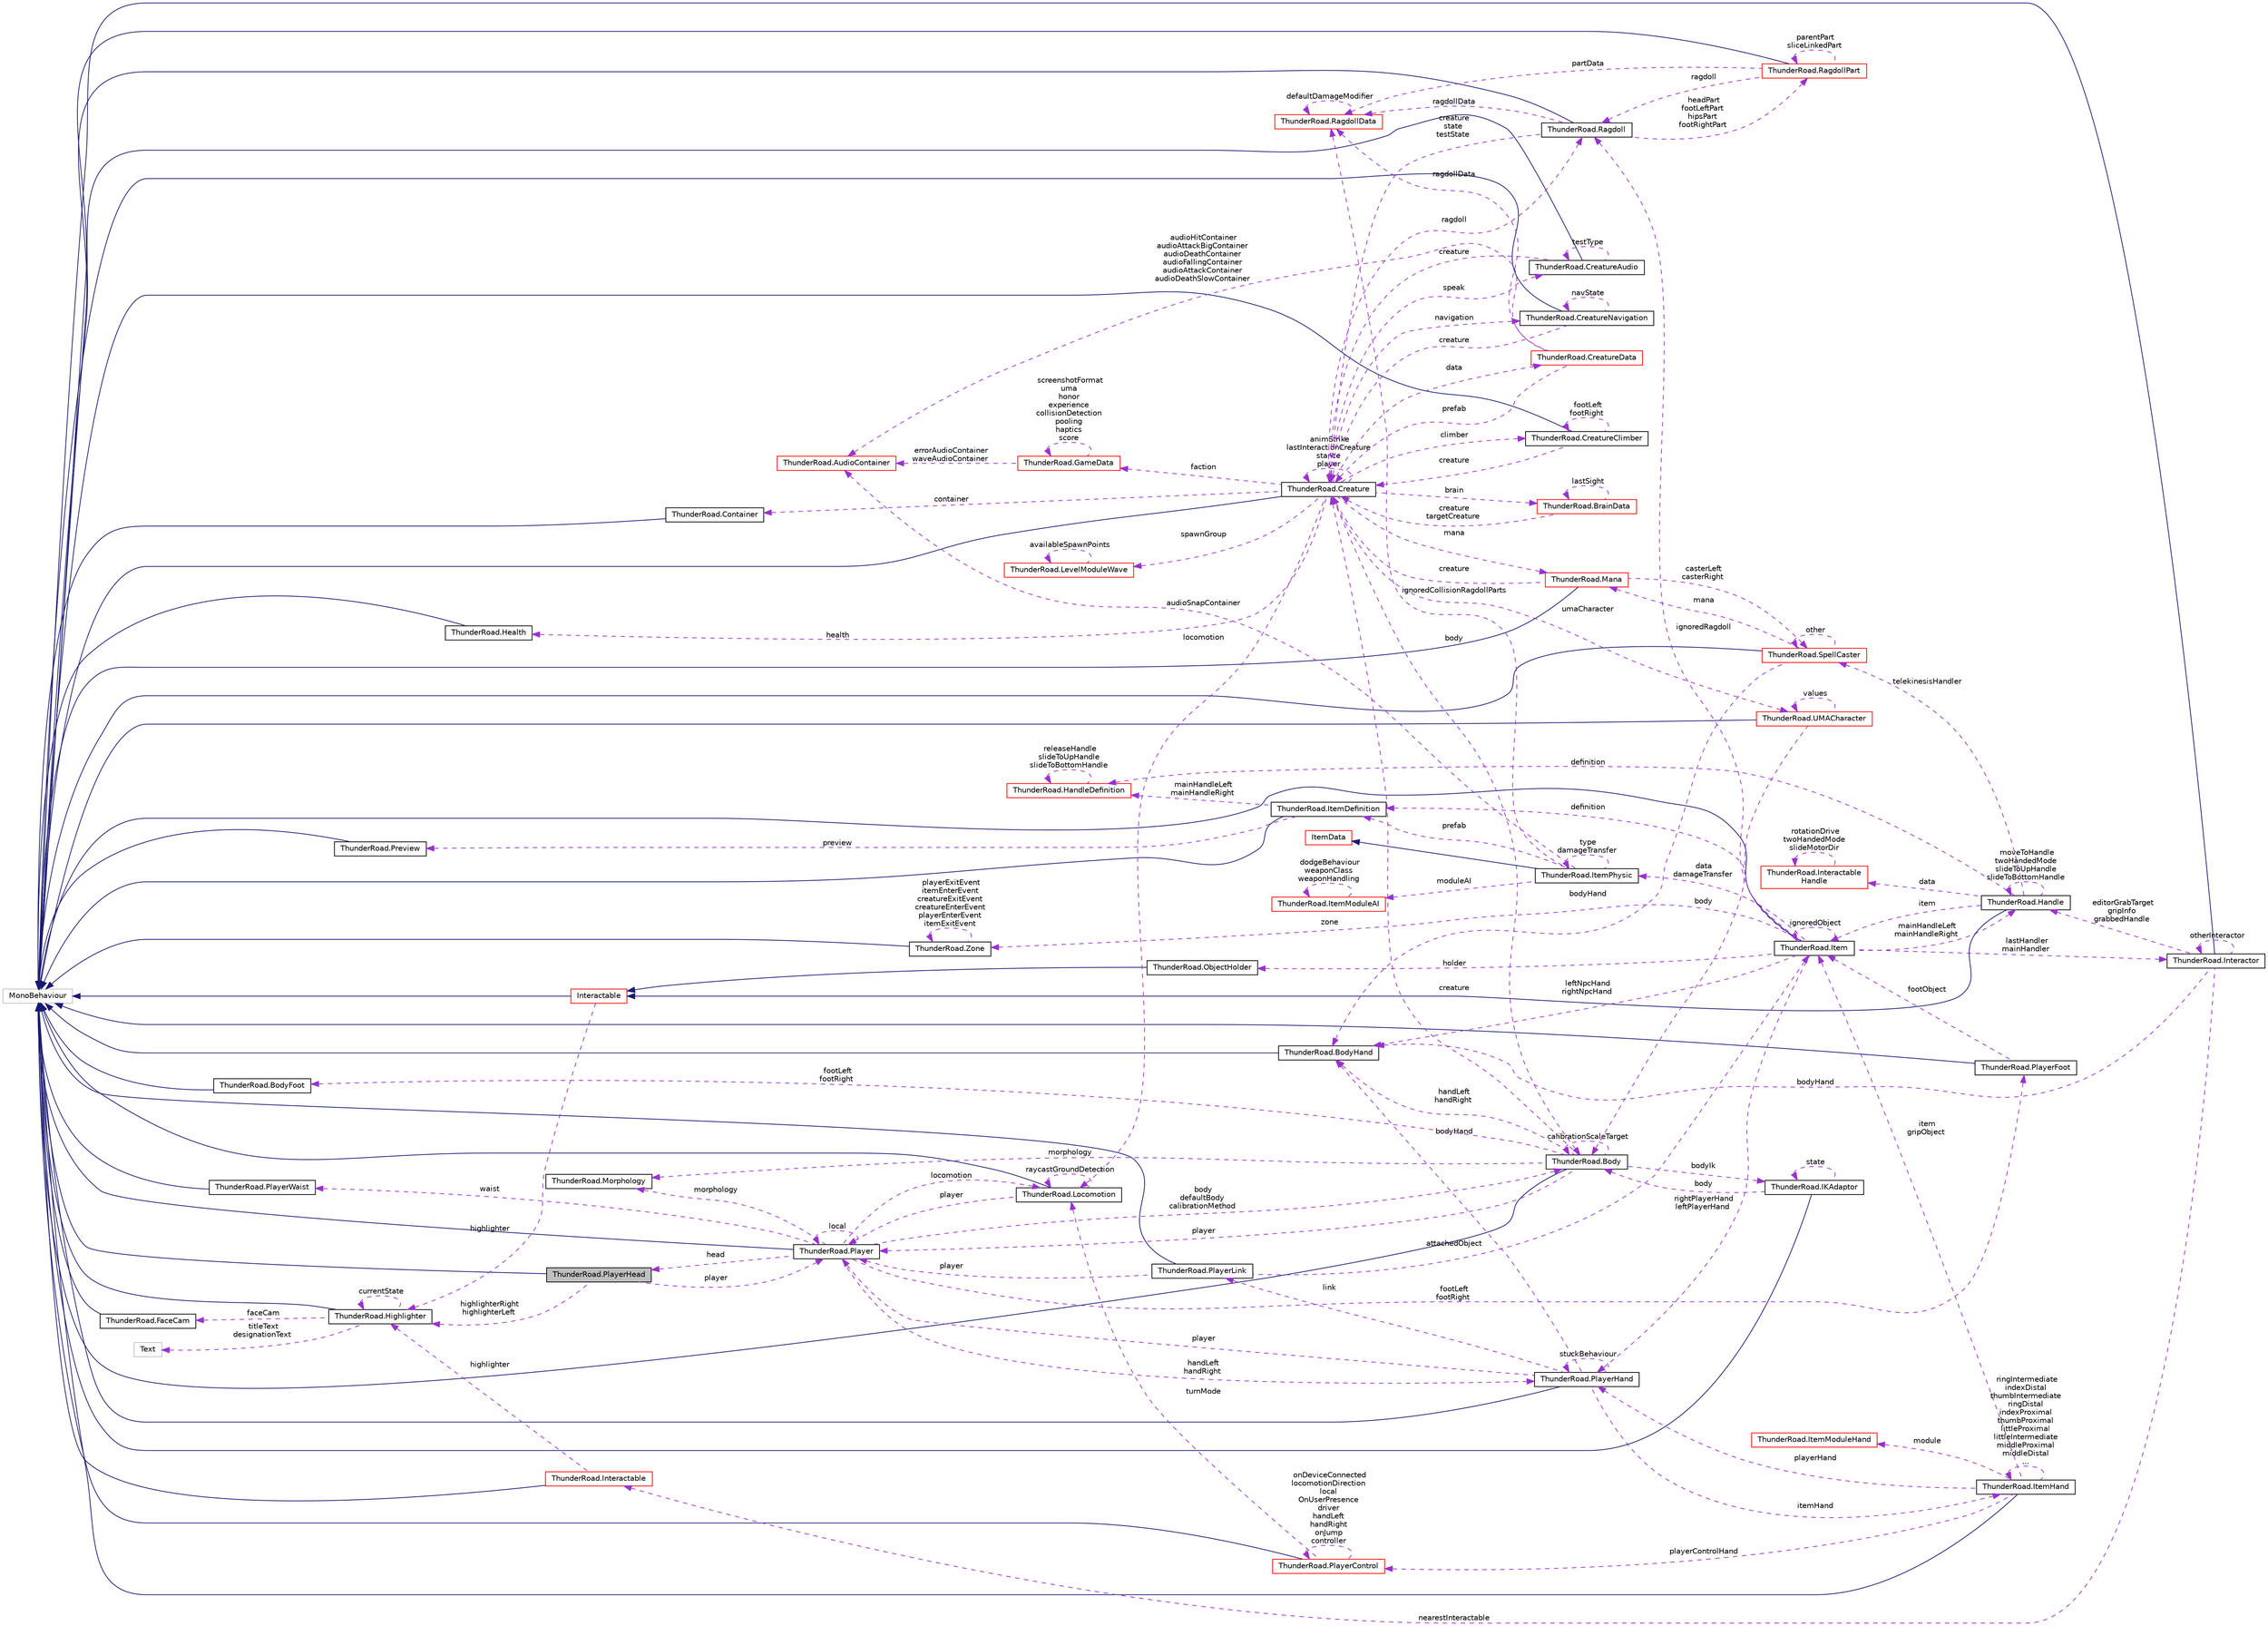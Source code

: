 digraph "ThunderRoad.PlayerHead"
{
 // LATEX_PDF_SIZE
  edge [fontname="Helvetica",fontsize="10",labelfontname="Helvetica",labelfontsize="10"];
  node [fontname="Helvetica",fontsize="10",shape=record];
  rankdir="LR";
  Node1 [label="ThunderRoad.PlayerHead",height=0.2,width=0.4,color="black", fillcolor="grey75", style="filled", fontcolor="black",tooltip="Class PlayerHead. Implements the UnityEngine.MonoBehaviour"];
  Node2 -> Node1 [dir="back",color="midnightblue",fontsize="10",style="solid",fontname="Helvetica"];
  Node2 [label="MonoBehaviour",height=0.2,width=0.4,color="grey75", fillcolor="white", style="filled",tooltip=" "];
  Node3 -> Node1 [dir="back",color="darkorchid3",fontsize="10",style="dashed",label=" player" ,fontname="Helvetica"];
  Node3 [label="ThunderRoad.Player",height=0.2,width=0.4,color="black", fillcolor="white", style="filled",URL="$class_thunder_road_1_1_player.html",tooltip="Class Player. Implements the UnityEngine.MonoBehaviour"];
  Node2 -> Node3 [dir="back",color="midnightblue",fontsize="10",style="solid",fontname="Helvetica"];
  Node4 -> Node3 [dir="back",color="darkorchid3",fontsize="10",style="dashed",label=" footLeft\nfootRight" ,fontname="Helvetica"];
  Node4 [label="ThunderRoad.PlayerFoot",height=0.2,width=0.4,color="black", fillcolor="white", style="filled",URL="$class_thunder_road_1_1_player_foot.html",tooltip="Class PlayerFoot. Implements the UnityEngine.MonoBehaviour"];
  Node2 -> Node4 [dir="back",color="midnightblue",fontsize="10",style="solid",fontname="Helvetica"];
  Node5 -> Node4 [dir="back",color="darkorchid3",fontsize="10",style="dashed",label=" footObject" ,fontname="Helvetica"];
  Node5 [label="ThunderRoad.Item",height=0.2,width=0.4,color="black", fillcolor="white", style="filled",URL="$class_thunder_road_1_1_item.html",tooltip="Class Item. Implements the UnityEngine.MonoBehaviour"];
  Node2 -> Node5 [dir="back",color="midnightblue",fontsize="10",style="solid",fontname="Helvetica"];
  Node6 -> Node5 [dir="back",color="darkorchid3",fontsize="10",style="dashed",label=" lastHandler\nmainHandler" ,fontname="Helvetica"];
  Node6 [label="ThunderRoad.Interactor",height=0.2,width=0.4,color="black", fillcolor="white", style="filled",URL="$class_thunder_road_1_1_interactor.html",tooltip="Class Interactor. Implements the UnityEngine.MonoBehaviour"];
  Node2 -> Node6 [dir="back",color="midnightblue",fontsize="10",style="solid",fontname="Helvetica"];
  Node6 -> Node6 [dir="back",color="darkorchid3",fontsize="10",style="dashed",label=" otherInteractor" ,fontname="Helvetica"];
  Node7 -> Node6 [dir="back",color="darkorchid3",fontsize="10",style="dashed",label=" editorGrabTarget\ngripInfo\ngrabbedHandle" ,fontname="Helvetica"];
  Node7 [label="ThunderRoad.Handle",height=0.2,width=0.4,color="black", fillcolor="white", style="filled",URL="$class_thunder_road_1_1_handle.html",tooltip="Class Handle. Implements the ThunderRoad.Interactable"];
  Node8 -> Node7 [dir="back",color="midnightblue",fontsize="10",style="solid",fontname="Helvetica"];
  Node8 [label="Interactable",height=0.2,width=0.4,color="red", fillcolor="white", style="filled",URL="$class_thunder_road_1_1_interactable.html",tooltip="Class Interactable. Implements the UnityEngine.MonoBehaviour"];
  Node2 -> Node8 [dir="back",color="midnightblue",fontsize="10",style="solid",fontname="Helvetica"];
  Node9 -> Node8 [dir="back",color="darkorchid3",fontsize="10",style="dashed",label=" highlighter" ,fontname="Helvetica"];
  Node9 [label="ThunderRoad.Highlighter",height=0.2,width=0.4,color="black", fillcolor="white", style="filled",URL="$class_thunder_road_1_1_highlighter.html",tooltip="Class Highlighter. Implements the UnityEngine.MonoBehaviour"];
  Node2 -> Node9 [dir="back",color="midnightblue",fontsize="10",style="solid",fontname="Helvetica"];
  Node10 -> Node9 [dir="back",color="darkorchid3",fontsize="10",style="dashed",label=" faceCam" ,fontname="Helvetica"];
  Node10 [label="ThunderRoad.FaceCam",height=0.2,width=0.4,color="black", fillcolor="white", style="filled",URL="$class_thunder_road_1_1_face_cam.html",tooltip="Class FaceCam. Implements the UnityEngine.MonoBehaviour"];
  Node2 -> Node10 [dir="back",color="midnightblue",fontsize="10",style="solid",fontname="Helvetica"];
  Node11 -> Node9 [dir="back",color="darkorchid3",fontsize="10",style="dashed",label=" titleText\ndesignationText" ,fontname="Helvetica"];
  Node11 [label="Text",height=0.2,width=0.4,color="grey75", fillcolor="white", style="filled",tooltip=" "];
  Node9 -> Node9 [dir="back",color="darkorchid3",fontsize="10",style="dashed",label=" currentState" ,fontname="Helvetica"];
  Node15 -> Node7 [dir="back",color="darkorchid3",fontsize="10",style="dashed",label=" definition" ,fontname="Helvetica"];
  Node15 [label="ThunderRoad.HandleDefinition",height=0.2,width=0.4,color="red", fillcolor="white", style="filled",URL="$class_thunder_road_1_1_handle_definition.html",tooltip="Class HandleDefinition. Implements the ThunderRoad.InteractableDefinition"];
  Node15 -> Node15 [dir="back",color="darkorchid3",fontsize="10",style="dashed",label=" releaseHandle\nslideToUpHandle\nslideToBottomHandle" ,fontname="Helvetica"];
  Node18 -> Node7 [dir="back",color="darkorchid3",fontsize="10",style="dashed",label=" data" ,fontname="Helvetica"];
  Node18 [label="ThunderRoad.Interactable\lHandle",height=0.2,width=0.4,color="red", fillcolor="white", style="filled",URL="$class_thunder_road_1_1_interactable_handle.html",tooltip="Class InteractableHandle. Implements the ThunderRoad.InteractableData"];
  Node18 -> Node18 [dir="back",color="darkorchid3",fontsize="10",style="dashed",label=" rotationDrive\ntwoHandedMode\nslideMotorDir" ,fontname="Helvetica"];
  Node22 -> Node7 [dir="back",color="darkorchid3",fontsize="10",style="dashed",label=" telekinesisHandler" ,fontname="Helvetica"];
  Node22 [label="ThunderRoad.SpellCaster",height=0.2,width=0.4,color="red", fillcolor="white", style="filled",URL="$class_thunder_road_1_1_spell_caster.html",tooltip="Class SpellCaster. Implements the UnityEngine.MonoBehaviour"];
  Node2 -> Node22 [dir="back",color="midnightblue",fontsize="10",style="solid",fontname="Helvetica"];
  Node22 -> Node22 [dir="back",color="darkorchid3",fontsize="10",style="dashed",label=" other" ,fontname="Helvetica"];
  Node29 -> Node22 [dir="back",color="darkorchid3",fontsize="10",style="dashed",label=" mana" ,fontname="Helvetica"];
  Node29 [label="ThunderRoad.Mana",height=0.2,width=0.4,color="red", fillcolor="white", style="filled",URL="$class_thunder_road_1_1_mana.html",tooltip="Class Mana. Implements the UnityEngine.MonoBehaviour"];
  Node2 -> Node29 [dir="back",color="midnightblue",fontsize="10",style="solid",fontname="Helvetica"];
  Node22 -> Node29 [dir="back",color="darkorchid3",fontsize="10",style="dashed",label=" casterLeft\ncasterRight" ,fontname="Helvetica"];
  Node31 -> Node29 [dir="back",color="darkorchid3",fontsize="10",style="dashed",label=" creature" ,fontname="Helvetica"];
  Node31 [label="ThunderRoad.Creature",height=0.2,width=0.4,color="black", fillcolor="white", style="filled",URL="$class_thunder_road_1_1_creature.html",tooltip="Class Creature. Implements the UnityEngine.MonoBehaviour"];
  Node2 -> Node31 [dir="back",color="midnightblue",fontsize="10",style="solid",fontname="Helvetica"];
  Node32 -> Node31 [dir="back",color="darkorchid3",fontsize="10",style="dashed",label=" climber" ,fontname="Helvetica"];
  Node32 [label="ThunderRoad.CreatureClimber",height=0.2,width=0.4,color="black", fillcolor="white", style="filled",URL="$class_thunder_road_1_1_creature_climber.html",tooltip="Class CreatureClimber. Implements the UnityEngine.MonoBehaviour"];
  Node2 -> Node32 [dir="back",color="midnightblue",fontsize="10",style="solid",fontname="Helvetica"];
  Node32 -> Node32 [dir="back",color="darkorchid3",fontsize="10",style="dashed",label=" footLeft\nfootRight" ,fontname="Helvetica"];
  Node31 -> Node32 [dir="back",color="darkorchid3",fontsize="10",style="dashed",label=" creature" ,fontname="Helvetica"];
  Node33 -> Node31 [dir="back",color="darkorchid3",fontsize="10",style="dashed",label=" health" ,fontname="Helvetica"];
  Node33 [label="ThunderRoad.Health",height=0.2,width=0.4,color="black", fillcolor="white", style="filled",URL="$class_thunder_road_1_1_health.html",tooltip="Class Health. Implements the UnityEngine.MonoBehaviour"];
  Node2 -> Node33 [dir="back",color="midnightblue",fontsize="10",style="solid",fontname="Helvetica"];
  Node34 -> Node31 [dir="back",color="darkorchid3",fontsize="10",style="dashed",label=" faction" ,fontname="Helvetica"];
  Node34 [label="ThunderRoad.GameData",height=0.2,width=0.4,color="red", fillcolor="white", style="filled",URL="$class_thunder_road_1_1_game_data.html",tooltip="Class GameData."];
  Node34 -> Node34 [dir="back",color="darkorchid3",fontsize="10",style="dashed",label=" screenshotFormat\numa\nhonor\nexperience\ncollisionDetection\npooling\nhaptics\nscore" ,fontname="Helvetica"];
  Node27 -> Node34 [dir="back",color="darkorchid3",fontsize="10",style="dashed",label=" errorAudioContainer\nwaveAudioContainer" ,fontname="Helvetica"];
  Node27 [label="ThunderRoad.AudioContainer",height=0.2,width=0.4,color="red", fillcolor="white", style="filled",URL="$class_thunder_road_1_1_audio_container.html",tooltip="Class AudioContainer. Implements the UnityEngine.ScriptableObject"];
  Node35 -> Node31 [dir="back",color="darkorchid3",fontsize="10",style="dashed",label=" spawnGroup" ,fontname="Helvetica"];
  Node35 [label="ThunderRoad.LevelModuleWave",height=0.2,width=0.4,color="red", fillcolor="white", style="filled",URL="$class_thunder_road_1_1_level_module_wave.html",tooltip="Class LevelModuleWave. Implements the ThunderRoad.LevelModule"];
  Node35 -> Node35 [dir="back",color="darkorchid3",fontsize="10",style="dashed",label=" availableSpawnPoints" ,fontname="Helvetica"];
  Node38 -> Node31 [dir="back",color="darkorchid3",fontsize="10",style="dashed",label=" data" ,fontname="Helvetica"];
  Node38 [label="ThunderRoad.CreatureData",height=0.2,width=0.4,color="red", fillcolor="white", style="filled",URL="$class_thunder_road_1_1_creature_data.html",tooltip="Class CreatureData. Implements the ThunderRoad.CatalogData"];
  Node39 -> Node38 [dir="back",color="darkorchid3",fontsize="10",style="dashed",label=" ragdollData" ,fontname="Helvetica"];
  Node39 [label="ThunderRoad.RagdollData",height=0.2,width=0.4,color="red", fillcolor="white", style="filled",URL="$class_thunder_road_1_1_ragdoll_data.html",tooltip="Class RagdollData. Implements the ThunderRoad.CatalogData"];
  Node39 -> Node39 [dir="back",color="darkorchid3",fontsize="10",style="dashed",label=" defaultDamageModifier" ,fontname="Helvetica"];
  Node27 -> Node38 [dir="back",color="darkorchid3",fontsize="10",style="dashed",label=" audioHitContainer\naudioAttackBigContainer\naudioDeathContainer\naudioFallingContainer\naudioAttackContainer\naudioDeathSlowContainer" ,fontname="Helvetica"];
  Node31 -> Node38 [dir="back",color="darkorchid3",fontsize="10",style="dashed",label=" prefab" ,fontname="Helvetica"];
  Node43 -> Node31 [dir="back",color="darkorchid3",fontsize="10",style="dashed",label=" locomotion" ,fontname="Helvetica"];
  Node43 [label="ThunderRoad.Locomotion",height=0.2,width=0.4,color="black", fillcolor="white", style="filled",URL="$class_thunder_road_1_1_locomotion.html",tooltip="Class Locomotion. Implements the UnityEngine.MonoBehaviour"];
  Node2 -> Node43 [dir="back",color="midnightblue",fontsize="10",style="solid",fontname="Helvetica"];
  Node3 -> Node43 [dir="back",color="darkorchid3",fontsize="10",style="dashed",label=" player" ,fontname="Helvetica"];
  Node43 -> Node43 [dir="back",color="darkorchid3",fontsize="10",style="dashed",label=" raycastGroundDetection" ,fontname="Helvetica"];
  Node44 -> Node31 [dir="back",color="darkorchid3",fontsize="10",style="dashed",label=" ragdoll" ,fontname="Helvetica"];
  Node44 [label="ThunderRoad.Ragdoll",height=0.2,width=0.4,color="black", fillcolor="white", style="filled",URL="$class_thunder_road_1_1_ragdoll.html",tooltip="Class Ragdoll. Implements the UnityEngine.MonoBehaviour"];
  Node2 -> Node44 [dir="back",color="midnightblue",fontsize="10",style="solid",fontname="Helvetica"];
  Node39 -> Node44 [dir="back",color="darkorchid3",fontsize="10",style="dashed",label=" ragdollData" ,fontname="Helvetica"];
  Node45 -> Node44 [dir="back",color="darkorchid3",fontsize="10",style="dashed",label=" headPart\nfootLeftPart\nhipsPart\nfootRightPart" ,fontname="Helvetica"];
  Node45 [label="ThunderRoad.RagdollPart",height=0.2,width=0.4,color="red", fillcolor="white", style="filled",URL="$class_thunder_road_1_1_ragdoll_part.html",tooltip="Class RagdollPart. Implements the UnityEngine.MonoBehaviour"];
  Node2 -> Node45 [dir="back",color="midnightblue",fontsize="10",style="solid",fontname="Helvetica"];
  Node39 -> Node45 [dir="back",color="darkorchid3",fontsize="10",style="dashed",label=" partData" ,fontname="Helvetica"];
  Node45 -> Node45 [dir="back",color="darkorchid3",fontsize="10",style="dashed",label=" parentPart\nsliceLinkedPart" ,fontname="Helvetica"];
  Node44 -> Node45 [dir="back",color="darkorchid3",fontsize="10",style="dashed",label=" ragdoll" ,fontname="Helvetica"];
  Node31 -> Node44 [dir="back",color="darkorchid3",fontsize="10",style="dashed",label=" creature\nstate\ntestState" ,fontname="Helvetica"];
  Node59 -> Node31 [dir="back",color="darkorchid3",fontsize="10",style="dashed",label=" body" ,fontname="Helvetica"];
  Node59 [label="ThunderRoad.Body",height=0.2,width=0.4,color="black", fillcolor="white", style="filled",URL="$class_thunder_road_1_1_body.html",tooltip="Class Body. Implements the UnityEngine.MonoBehaviour"];
  Node2 -> Node59 [dir="back",color="midnightblue",fontsize="10",style="solid",fontname="Helvetica"];
  Node3 -> Node59 [dir="back",color="darkorchid3",fontsize="10",style="dashed",label=" player" ,fontname="Helvetica"];
  Node60 -> Node59 [dir="back",color="darkorchid3",fontsize="10",style="dashed",label=" morphology" ,fontname="Helvetica"];
  Node60 [label="ThunderRoad.Morphology",height=0.2,width=0.4,color="black", fillcolor="white", style="filled",URL="$class_thunder_road_1_1_morphology.html",tooltip="Class Morphology."];
  Node61 -> Node59 [dir="back",color="darkorchid3",fontsize="10",style="dashed",label=" bodyIk" ,fontname="Helvetica"];
  Node61 [label="ThunderRoad.IKAdaptor",height=0.2,width=0.4,color="black", fillcolor="white", style="filled",URL="$class_thunder_road_1_1_i_k_adaptor.html",tooltip="Class IKAdaptor. Implements the UnityEngine.MonoBehaviour"];
  Node2 -> Node61 [dir="back",color="midnightblue",fontsize="10",style="solid",fontname="Helvetica"];
  Node61 -> Node61 [dir="back",color="darkorchid3",fontsize="10",style="dashed",label=" state" ,fontname="Helvetica"];
  Node59 -> Node61 [dir="back",color="darkorchid3",fontsize="10",style="dashed",label=" body" ,fontname="Helvetica"];
  Node59 -> Node59 [dir="back",color="darkorchid3",fontsize="10",style="dashed",label=" calibrationScaleTarget" ,fontname="Helvetica"];
  Node31 -> Node59 [dir="back",color="darkorchid3",fontsize="10",style="dashed",label=" creature" ,fontname="Helvetica"];
  Node62 -> Node59 [dir="back",color="darkorchid3",fontsize="10",style="dashed",label=" handLeft\nhandRight" ,fontname="Helvetica"];
  Node62 [label="ThunderRoad.BodyHand",height=0.2,width=0.4,color="black", fillcolor="white", style="filled",URL="$class_thunder_road_1_1_body_hand.html",tooltip="Class BodyHand. Implements the UnityEngine.MonoBehaviour"];
  Node2 -> Node62 [dir="back",color="midnightblue",fontsize="10",style="solid",fontname="Helvetica"];
  Node63 -> Node59 [dir="back",color="darkorchid3",fontsize="10",style="dashed",label=" footLeft\nfootRight" ,fontname="Helvetica"];
  Node63 [label="ThunderRoad.BodyFoot",height=0.2,width=0.4,color="black", fillcolor="white", style="filled",URL="$class_thunder_road_1_1_body_foot.html",tooltip="Class BodyFoot. Implements the UnityEngine.MonoBehaviour"];
  Node2 -> Node63 [dir="back",color="midnightblue",fontsize="10",style="solid",fontname="Helvetica"];
  Node64 -> Node31 [dir="back",color="darkorchid3",fontsize="10",style="dashed",label=" speak" ,fontname="Helvetica"];
  Node64 [label="ThunderRoad.CreatureAudio",height=0.2,width=0.4,color="black", fillcolor="white", style="filled",URL="$class_thunder_road_1_1_creature_audio.html",tooltip="Class CreatureAudio. Implements the UnityEngine.MonoBehaviour"];
  Node2 -> Node64 [dir="back",color="midnightblue",fontsize="10",style="solid",fontname="Helvetica"];
  Node64 -> Node64 [dir="back",color="darkorchid3",fontsize="10",style="dashed",label=" testType" ,fontname="Helvetica"];
  Node31 -> Node64 [dir="back",color="darkorchid3",fontsize="10",style="dashed",label=" creature" ,fontname="Helvetica"];
  Node31 -> Node31 [dir="back",color="darkorchid3",fontsize="10",style="dashed",label=" animStrike\nlastInteractionCreature\nstance\nplayer" ,fontname="Helvetica"];
  Node29 -> Node31 [dir="back",color="darkorchid3",fontsize="10",style="dashed",label=" mana" ,fontname="Helvetica"];
  Node65 -> Node31 [dir="back",color="darkorchid3",fontsize="10",style="dashed",label=" umaCharacter" ,fontname="Helvetica"];
  Node65 [label="ThunderRoad.UMACharacter",height=0.2,width=0.4,color="red", fillcolor="white", style="filled",URL="$class_thunder_road_1_1_u_m_a_character.html",tooltip="Class UMACharacter. Implements the UnityEngine.MonoBehaviour"];
  Node2 -> Node65 [dir="back",color="midnightblue",fontsize="10",style="solid",fontname="Helvetica"];
  Node59 -> Node65 [dir="back",color="darkorchid3",fontsize="10",style="dashed",label=" body" ,fontname="Helvetica"];
  Node65 -> Node65 [dir="back",color="darkorchid3",fontsize="10",style="dashed",label=" values" ,fontname="Helvetica"];
  Node66 -> Node31 [dir="back",color="darkorchid3",fontsize="10",style="dashed",label=" container" ,fontname="Helvetica"];
  Node66 [label="ThunderRoad.Container",height=0.2,width=0.4,color="black", fillcolor="white", style="filled",URL="$class_thunder_road_1_1_container.html",tooltip="Class Container. Implements the UnityEngine.MonoBehaviour"];
  Node2 -> Node66 [dir="back",color="midnightblue",fontsize="10",style="solid",fontname="Helvetica"];
  Node67 -> Node31 [dir="back",color="darkorchid3",fontsize="10",style="dashed",label=" brain" ,fontname="Helvetica"];
  Node67 [label="ThunderRoad.BrainData",height=0.2,width=0.4,color="red", fillcolor="white", style="filled",URL="$class_thunder_road_1_1_brain_data.html",tooltip="Class BrainData. Implements the ThunderRoad.CatalogData"];
  Node31 -> Node67 [dir="back",color="darkorchid3",fontsize="10",style="dashed",label=" creature\ntargetCreature" ,fontname="Helvetica"];
  Node67 -> Node67 [dir="back",color="darkorchid3",fontsize="10",style="dashed",label=" lastSight" ,fontname="Helvetica"];
  Node75 -> Node31 [dir="back",color="darkorchid3",fontsize="10",style="dashed",label=" navigation" ,fontname="Helvetica"];
  Node75 [label="ThunderRoad.CreatureNavigation",height=0.2,width=0.4,color="black", fillcolor="white", style="filled",URL="$class_thunder_road_1_1_creature_navigation.html",tooltip="Class CreatureNavigation. Implements the UnityEngine.MonoBehaviour"];
  Node2 -> Node75 [dir="back",color="midnightblue",fontsize="10",style="solid",fontname="Helvetica"];
  Node31 -> Node75 [dir="back",color="darkorchid3",fontsize="10",style="dashed",label=" creature" ,fontname="Helvetica"];
  Node75 -> Node75 [dir="back",color="darkorchid3",fontsize="10",style="dashed",label=" navState" ,fontname="Helvetica"];
  Node62 -> Node22 [dir="back",color="darkorchid3",fontsize="10",style="dashed",label=" bodyHand" ,fontname="Helvetica"];
  Node7 -> Node7 [dir="back",color="darkorchid3",fontsize="10",style="dashed",label=" moveToHandle\ntwoHandedMode\nslideToUpHandle\nslideToBottomHandle" ,fontname="Helvetica"];
  Node5 -> Node7 [dir="back",color="darkorchid3",fontsize="10",style="dashed",label=" item" ,fontname="Helvetica"];
  Node77 -> Node6 [dir="back",color="darkorchid3",fontsize="10",style="dashed",label=" nearestInteractable" ,fontname="Helvetica"];
  Node77 [label="ThunderRoad.Interactable",height=0.2,width=0.4,color="red", fillcolor="white", style="filled",URL="$class_thunder_road_1_1_interactable.html",tooltip="Class Interactable. Implements the UnityEngine.MonoBehaviour"];
  Node2 -> Node77 [dir="back",color="midnightblue",fontsize="10",style="solid",fontname="Helvetica"];
  Node9 -> Node77 [dir="back",color="darkorchid3",fontsize="10",style="dashed",label=" highlighter" ,fontname="Helvetica"];
  Node62 -> Node6 [dir="back",color="darkorchid3",fontsize="10",style="dashed",label=" bodyHand" ,fontname="Helvetica"];
  Node78 -> Node5 [dir="back",color="darkorchid3",fontsize="10",style="dashed",label=" definition" ,fontname="Helvetica"];
  Node78 [label="ThunderRoad.ItemDefinition",height=0.2,width=0.4,color="black", fillcolor="white", style="filled",URL="$class_thunder_road_1_1_item_definition.html",tooltip="Class ItemDefinition. Implements the UnityEngine.MonoBehaviour"];
  Node2 -> Node78 [dir="back",color="midnightblue",fontsize="10",style="solid",fontname="Helvetica"];
  Node15 -> Node78 [dir="back",color="darkorchid3",fontsize="10",style="dashed",label=" mainHandleLeft\nmainHandleRight" ,fontname="Helvetica"];
  Node79 -> Node78 [dir="back",color="darkorchid3",fontsize="10",style="dashed",label=" preview" ,fontname="Helvetica"];
  Node79 [label="ThunderRoad.Preview",height=0.2,width=0.4,color="black", fillcolor="white", style="filled",URL="$class_thunder_road_1_1_preview.html",tooltip="Class Preview. Implements the UnityEngine.MonoBehaviour"];
  Node2 -> Node79 [dir="back",color="midnightblue",fontsize="10",style="solid",fontname="Helvetica"];
  Node44 -> Node5 [dir="back",color="darkorchid3",fontsize="10",style="dashed",label=" ignoredRagdoll" ,fontname="Helvetica"];
  Node80 -> Node5 [dir="back",color="darkorchid3",fontsize="10",style="dashed",label=" data\ndamageTransfer" ,fontname="Helvetica"];
  Node80 [label="ThunderRoad.ItemPhysic",height=0.2,width=0.4,color="black", fillcolor="white", style="filled",URL="$class_thunder_road_1_1_item_physic.html",tooltip="Class ItemPhysic. Implements the ThunderRoad.ItemData"];
  Node81 -> Node80 [dir="back",color="midnightblue",fontsize="10",style="solid",fontname="Helvetica"];
  Node81 [label="ItemData",height=0.2,width=0.4,color="red", fillcolor="white", style="filled",URL="$class_thunder_road_1_1_item_data.html",tooltip="Class ItemData. Implements the ThunderRoad.CatalogData"];
  Node39 -> Node80 [dir="back",color="darkorchid3",fontsize="10",style="dashed",label=" ignoredCollisionRagdollParts" ,fontname="Helvetica"];
  Node78 -> Node80 [dir="back",color="darkorchid3",fontsize="10",style="dashed",label=" prefab" ,fontname="Helvetica"];
  Node27 -> Node80 [dir="back",color="darkorchid3",fontsize="10",style="dashed",label=" audioSnapContainer" ,fontname="Helvetica"];
  Node80 -> Node80 [dir="back",color="darkorchid3",fontsize="10",style="dashed",label=" type\ndamageTransfer" ,fontname="Helvetica"];
  Node82 -> Node80 [dir="back",color="darkorchid3",fontsize="10",style="dashed",label=" moduleAI" ,fontname="Helvetica"];
  Node82 [label="ThunderRoad.ItemModuleAI",height=0.2,width=0.4,color="red", fillcolor="white", style="filled",URL="$class_thunder_road_1_1_item_module_a_i.html",tooltip="Class ItemModuleAI. Implements the ThunderRoad.ItemModule"];
  Node82 -> Node82 [dir="back",color="darkorchid3",fontsize="10",style="dashed",label=" dodgeBehaviour\nweaponClass\nweaponHandling" ,fontname="Helvetica"];
  Node84 -> Node5 [dir="back",color="darkorchid3",fontsize="10",style="dashed",label=" holder" ,fontname="Helvetica"];
  Node84 [label="ThunderRoad.ObjectHolder",height=0.2,width=0.4,color="black", fillcolor="white", style="filled",URL="$class_thunder_road_1_1_object_holder.html",tooltip="Class ObjectHolder. Implements the ThunderRoad.Interactable"];
  Node8 -> Node84 [dir="back",color="midnightblue",fontsize="10",style="solid",fontname="Helvetica"];
  Node7 -> Node5 [dir="back",color="darkorchid3",fontsize="10",style="dashed",label=" mainHandleLeft\nmainHandleRight" ,fontname="Helvetica"];
  Node5 -> Node5 [dir="back",color="darkorchid3",fontsize="10",style="dashed",label=" ignoredObject" ,fontname="Helvetica"];
  Node85 -> Node5 [dir="back",color="darkorchid3",fontsize="10",style="dashed",label=" zone" ,fontname="Helvetica"];
  Node85 [label="ThunderRoad.Zone",height=0.2,width=0.4,color="black", fillcolor="white", style="filled",URL="$class_thunder_road_1_1_zone.html",tooltip="Class Zone. Implements the UnityEngine.MonoBehaviour"];
  Node2 -> Node85 [dir="back",color="midnightblue",fontsize="10",style="solid",fontname="Helvetica"];
  Node85 -> Node85 [dir="back",color="darkorchid3",fontsize="10",style="dashed",label=" playerExitEvent\nitemEnterEvent\ncreatureExitEvent\ncreatureEnterEvent\nplayerEnterEvent\nitemExitEvent" ,fontname="Helvetica"];
  Node62 -> Node5 [dir="back",color="darkorchid3",fontsize="10",style="dashed",label=" leftNpcHand\nrightNpcHand" ,fontname="Helvetica"];
  Node86 -> Node5 [dir="back",color="darkorchid3",fontsize="10",style="dashed",label=" rightPlayerHand\nleftPlayerHand" ,fontname="Helvetica"];
  Node86 [label="ThunderRoad.PlayerHand",height=0.2,width=0.4,color="black", fillcolor="white", style="filled",URL="$class_thunder_road_1_1_player_hand.html",tooltip="Class PlayerHand. Implements the UnityEngine.MonoBehaviour"];
  Node2 -> Node86 [dir="back",color="midnightblue",fontsize="10",style="solid",fontname="Helvetica"];
  Node3 -> Node86 [dir="back",color="darkorchid3",fontsize="10",style="dashed",label=" player" ,fontname="Helvetica"];
  Node87 -> Node86 [dir="back",color="darkorchid3",fontsize="10",style="dashed",label=" link" ,fontname="Helvetica"];
  Node87 [label="ThunderRoad.PlayerLink",height=0.2,width=0.4,color="black", fillcolor="white", style="filled",URL="$class_thunder_road_1_1_player_link.html",tooltip="Class PlayerLink. Implements the UnityEngine.MonoBehaviour"];
  Node2 -> Node87 [dir="back",color="midnightblue",fontsize="10",style="solid",fontname="Helvetica"];
  Node3 -> Node87 [dir="back",color="darkorchid3",fontsize="10",style="dashed",label=" player" ,fontname="Helvetica"];
  Node5 -> Node87 [dir="back",color="darkorchid3",fontsize="10",style="dashed",label=" attachedObject" ,fontname="Helvetica"];
  Node88 -> Node86 [dir="back",color="darkorchid3",fontsize="10",style="dashed",label=" itemHand" ,fontname="Helvetica"];
  Node88 [label="ThunderRoad.ItemHand",height=0.2,width=0.4,color="black", fillcolor="white", style="filled",URL="$class_thunder_road_1_1_item_hand.html",tooltip="Class ItemHand. Implements the UnityEngine.MonoBehaviour"];
  Node2 -> Node88 [dir="back",color="midnightblue",fontsize="10",style="solid",fontname="Helvetica"];
  Node89 -> Node88 [dir="back",color="darkorchid3",fontsize="10",style="dashed",label=" module" ,fontname="Helvetica"];
  Node89 [label="ThunderRoad.ItemModuleHand",height=0.2,width=0.4,color="red", fillcolor="white", style="filled",URL="$class_thunder_road_1_1_item_module_hand.html",tooltip="Class ItemModuleHand. Implements the ThunderRoad.ItemModule"];
  Node90 -> Node88 [dir="back",color="darkorchid3",fontsize="10",style="dashed",label=" playerControlHand" ,fontname="Helvetica"];
  Node90 [label="ThunderRoad.PlayerControl",height=0.2,width=0.4,color="red", fillcolor="white", style="filled",URL="$class_thunder_road_1_1_player_control.html",tooltip="Class PlayerControl. Implements the UnityEngine.MonoBehaviour"];
  Node2 -> Node90 [dir="back",color="midnightblue",fontsize="10",style="solid",fontname="Helvetica"];
  Node43 -> Node90 [dir="back",color="darkorchid3",fontsize="10",style="dashed",label=" turnMode" ,fontname="Helvetica"];
  Node90 -> Node90 [dir="back",color="darkorchid3",fontsize="10",style="dashed",label=" onDeviceConnected\nlocomotionDirection\nlocal\nOnUserPresence\ndriver\nhandLeft\nhandRight\nonJump\ncontroller" ,fontname="Helvetica"];
  Node88 -> Node88 [dir="back",color="darkorchid3",fontsize="10",style="dashed",label=" ringIntermediate\nindexDistal\nthumbIntermediate\nringDistal\nindexProximal\nthumbProximal\nlittleProximal\nlittleIntermediate\nmiddleProximal\nmiddleDistal\n..." ,fontname="Helvetica"];
  Node5 -> Node88 [dir="back",color="darkorchid3",fontsize="10",style="dashed",label=" item\ngripObject" ,fontname="Helvetica"];
  Node86 -> Node88 [dir="back",color="darkorchid3",fontsize="10",style="dashed",label=" playerHand" ,fontname="Helvetica"];
  Node62 -> Node86 [dir="back",color="darkorchid3",fontsize="10",style="dashed",label=" bodyHand" ,fontname="Helvetica"];
  Node86 -> Node86 [dir="back",color="darkorchid3",fontsize="10",style="dashed",label=" stuckBehaviour" ,fontname="Helvetica"];
  Node3 -> Node3 [dir="back",color="darkorchid3",fontsize="10",style="dashed",label=" local" ,fontname="Helvetica"];
  Node60 -> Node3 [dir="back",color="darkorchid3",fontsize="10",style="dashed",label=" morphology" ,fontname="Helvetica"];
  Node43 -> Node3 [dir="back",color="darkorchid3",fontsize="10",style="dashed",label=" locomotion" ,fontname="Helvetica"];
  Node1 -> Node3 [dir="back",color="darkorchid3",fontsize="10",style="dashed",label=" head" ,fontname="Helvetica"];
  Node59 -> Node3 [dir="back",color="darkorchid3",fontsize="10",style="dashed",label=" body\ndefaultBody\ncalibrationMethod" ,fontname="Helvetica"];
  Node92 -> Node3 [dir="back",color="darkorchid3",fontsize="10",style="dashed",label=" waist" ,fontname="Helvetica"];
  Node92 [label="ThunderRoad.PlayerWaist",height=0.2,width=0.4,color="black", fillcolor="white", style="filled",URL="$class_thunder_road_1_1_player_waist.html",tooltip="Class PlayerWaist. Implements the UnityEngine.MonoBehaviour"];
  Node2 -> Node92 [dir="back",color="midnightblue",fontsize="10",style="solid",fontname="Helvetica"];
  Node86 -> Node3 [dir="back",color="darkorchid3",fontsize="10",style="dashed",label=" handLeft\nhandRight" ,fontname="Helvetica"];
  Node9 -> Node1 [dir="back",color="darkorchid3",fontsize="10",style="dashed",label=" highlighterRight\nhighlighterLeft" ,fontname="Helvetica"];
}
